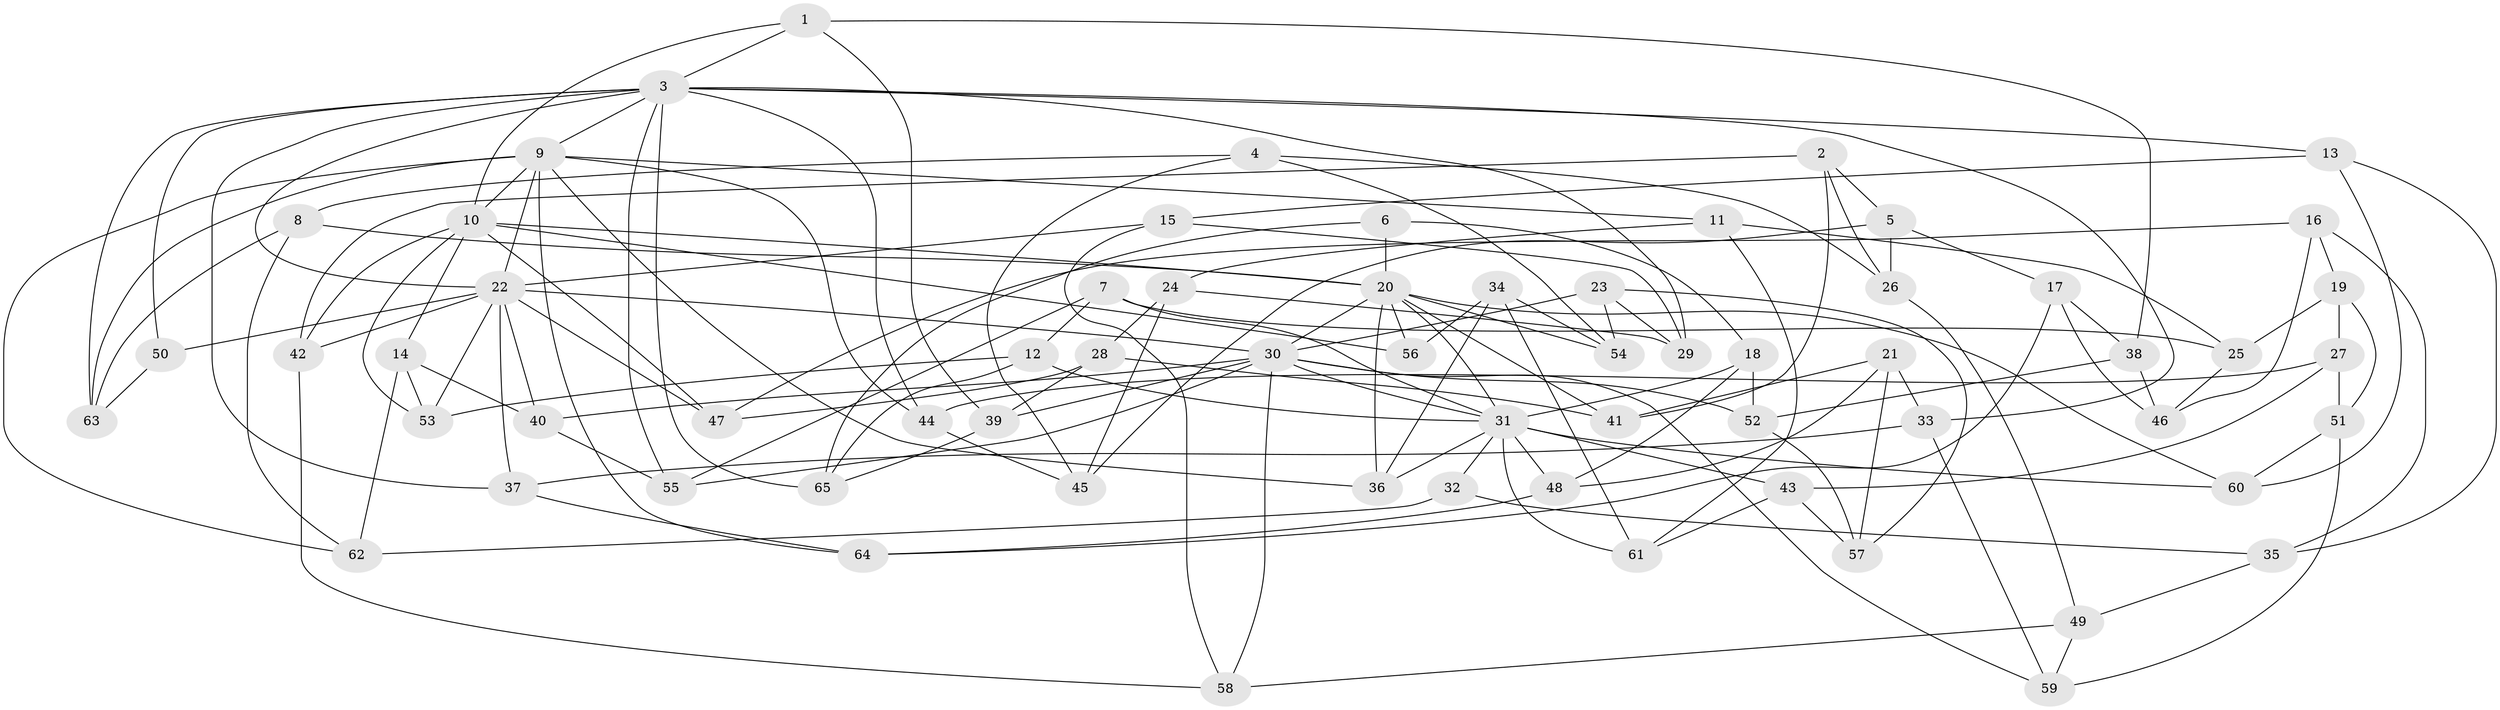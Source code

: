 // original degree distribution, {4: 1.0}
// Generated by graph-tools (version 1.1) at 2025/54/03/04/25 22:54:01]
// undirected, 65 vertices, 149 edges
graph export_dot {
  node [color=gray90,style=filled];
  1;
  2;
  3;
  4;
  5;
  6;
  7;
  8;
  9;
  10;
  11;
  12;
  13;
  14;
  15;
  16;
  17;
  18;
  19;
  20;
  21;
  22;
  23;
  24;
  25;
  26;
  27;
  28;
  29;
  30;
  31;
  32;
  33;
  34;
  35;
  36;
  37;
  38;
  39;
  40;
  41;
  42;
  43;
  44;
  45;
  46;
  47;
  48;
  49;
  50;
  51;
  52;
  53;
  54;
  55;
  56;
  57;
  58;
  59;
  60;
  61;
  62;
  63;
  64;
  65;
  1 -- 3 [weight=1.0];
  1 -- 10 [weight=1.0];
  1 -- 38 [weight=1.0];
  1 -- 39 [weight=1.0];
  2 -- 5 [weight=1.0];
  2 -- 26 [weight=1.0];
  2 -- 41 [weight=1.0];
  2 -- 42 [weight=1.0];
  3 -- 9 [weight=1.0];
  3 -- 13 [weight=1.0];
  3 -- 22 [weight=1.0];
  3 -- 29 [weight=1.0];
  3 -- 33 [weight=1.0];
  3 -- 37 [weight=1.0];
  3 -- 44 [weight=1.0];
  3 -- 50 [weight=1.0];
  3 -- 55 [weight=1.0];
  3 -- 63 [weight=1.0];
  3 -- 65 [weight=1.0];
  4 -- 8 [weight=1.0];
  4 -- 26 [weight=1.0];
  4 -- 45 [weight=1.0];
  4 -- 54 [weight=1.0];
  5 -- 17 [weight=1.0];
  5 -- 26 [weight=1.0];
  5 -- 45 [weight=1.0];
  6 -- 18 [weight=1.0];
  6 -- 20 [weight=2.0];
  6 -- 65 [weight=1.0];
  7 -- 12 [weight=1.0];
  7 -- 25 [weight=1.0];
  7 -- 31 [weight=1.0];
  7 -- 55 [weight=1.0];
  8 -- 20 [weight=1.0];
  8 -- 62 [weight=1.0];
  8 -- 63 [weight=1.0];
  9 -- 10 [weight=1.0];
  9 -- 11 [weight=1.0];
  9 -- 22 [weight=2.0];
  9 -- 36 [weight=1.0];
  9 -- 44 [weight=1.0];
  9 -- 62 [weight=1.0];
  9 -- 63 [weight=1.0];
  9 -- 64 [weight=1.0];
  10 -- 14 [weight=1.0];
  10 -- 20 [weight=2.0];
  10 -- 42 [weight=1.0];
  10 -- 47 [weight=1.0];
  10 -- 53 [weight=1.0];
  10 -- 56 [weight=2.0];
  11 -- 24 [weight=1.0];
  11 -- 25 [weight=1.0];
  11 -- 61 [weight=1.0];
  12 -- 31 [weight=1.0];
  12 -- 53 [weight=1.0];
  12 -- 65 [weight=1.0];
  13 -- 15 [weight=1.0];
  13 -- 35 [weight=1.0];
  13 -- 60 [weight=1.0];
  14 -- 40 [weight=1.0];
  14 -- 53 [weight=1.0];
  14 -- 62 [weight=1.0];
  15 -- 22 [weight=1.0];
  15 -- 29 [weight=1.0];
  15 -- 58 [weight=1.0];
  16 -- 19 [weight=1.0];
  16 -- 35 [weight=1.0];
  16 -- 46 [weight=1.0];
  16 -- 47 [weight=1.0];
  17 -- 38 [weight=1.0];
  17 -- 46 [weight=1.0];
  17 -- 64 [weight=1.0];
  18 -- 31 [weight=1.0];
  18 -- 48 [weight=1.0];
  18 -- 52 [weight=1.0];
  19 -- 25 [weight=1.0];
  19 -- 27 [weight=1.0];
  19 -- 51 [weight=1.0];
  20 -- 30 [weight=1.0];
  20 -- 31 [weight=1.0];
  20 -- 36 [weight=1.0];
  20 -- 41 [weight=1.0];
  20 -- 54 [weight=1.0];
  20 -- 56 [weight=1.0];
  20 -- 60 [weight=1.0];
  21 -- 33 [weight=1.0];
  21 -- 41 [weight=1.0];
  21 -- 48 [weight=1.0];
  21 -- 57 [weight=1.0];
  22 -- 30 [weight=1.0];
  22 -- 37 [weight=1.0];
  22 -- 40 [weight=1.0];
  22 -- 42 [weight=1.0];
  22 -- 47 [weight=1.0];
  22 -- 50 [weight=2.0];
  22 -- 53 [weight=1.0];
  23 -- 29 [weight=1.0];
  23 -- 30 [weight=1.0];
  23 -- 54 [weight=1.0];
  23 -- 57 [weight=1.0];
  24 -- 28 [weight=1.0];
  24 -- 29 [weight=1.0];
  24 -- 45 [weight=1.0];
  25 -- 46 [weight=1.0];
  26 -- 49 [weight=1.0];
  27 -- 43 [weight=1.0];
  27 -- 44 [weight=1.0];
  27 -- 51 [weight=1.0];
  28 -- 39 [weight=1.0];
  28 -- 41 [weight=1.0];
  28 -- 47 [weight=1.0];
  30 -- 31 [weight=1.0];
  30 -- 39 [weight=1.0];
  30 -- 40 [weight=1.0];
  30 -- 52 [weight=1.0];
  30 -- 55 [weight=1.0];
  30 -- 58 [weight=1.0];
  30 -- 59 [weight=1.0];
  31 -- 32 [weight=2.0];
  31 -- 36 [weight=1.0];
  31 -- 43 [weight=1.0];
  31 -- 48 [weight=1.0];
  31 -- 60 [weight=1.0];
  31 -- 61 [weight=1.0];
  32 -- 35 [weight=1.0];
  32 -- 62 [weight=1.0];
  33 -- 37 [weight=1.0];
  33 -- 59 [weight=1.0];
  34 -- 36 [weight=1.0];
  34 -- 54 [weight=1.0];
  34 -- 56 [weight=1.0];
  34 -- 61 [weight=1.0];
  35 -- 49 [weight=1.0];
  37 -- 64 [weight=1.0];
  38 -- 46 [weight=1.0];
  38 -- 52 [weight=1.0];
  39 -- 65 [weight=1.0];
  40 -- 55 [weight=1.0];
  42 -- 58 [weight=1.0];
  43 -- 57 [weight=1.0];
  43 -- 61 [weight=1.0];
  44 -- 45 [weight=1.0];
  48 -- 64 [weight=1.0];
  49 -- 58 [weight=1.0];
  49 -- 59 [weight=1.0];
  50 -- 63 [weight=1.0];
  51 -- 59 [weight=1.0];
  51 -- 60 [weight=1.0];
  52 -- 57 [weight=1.0];
}
